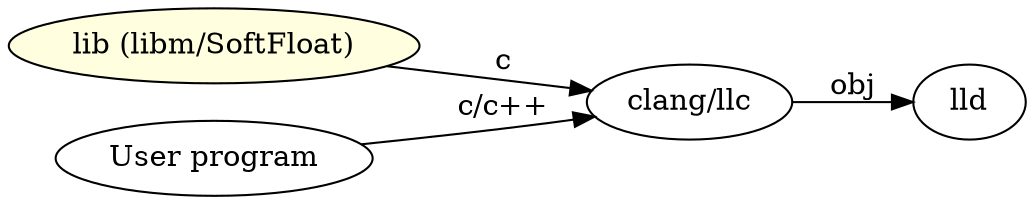 // dot -Tpng lib.gv -o lib.png
digraph G {
  rankdir=LR;

  node [shape="",style=filled,fillcolor=lightyellow]; lib [label="lib (libm/SoftFloat)"];
  node [shape="",style=solid,color=black];
  "User program" -> "clang/llc" [ label = "c/c++" ];
  lib -> "clang/llc" [ label = "c" ];
  "clang/llc" -> lld [ label = "obj" ];
}
